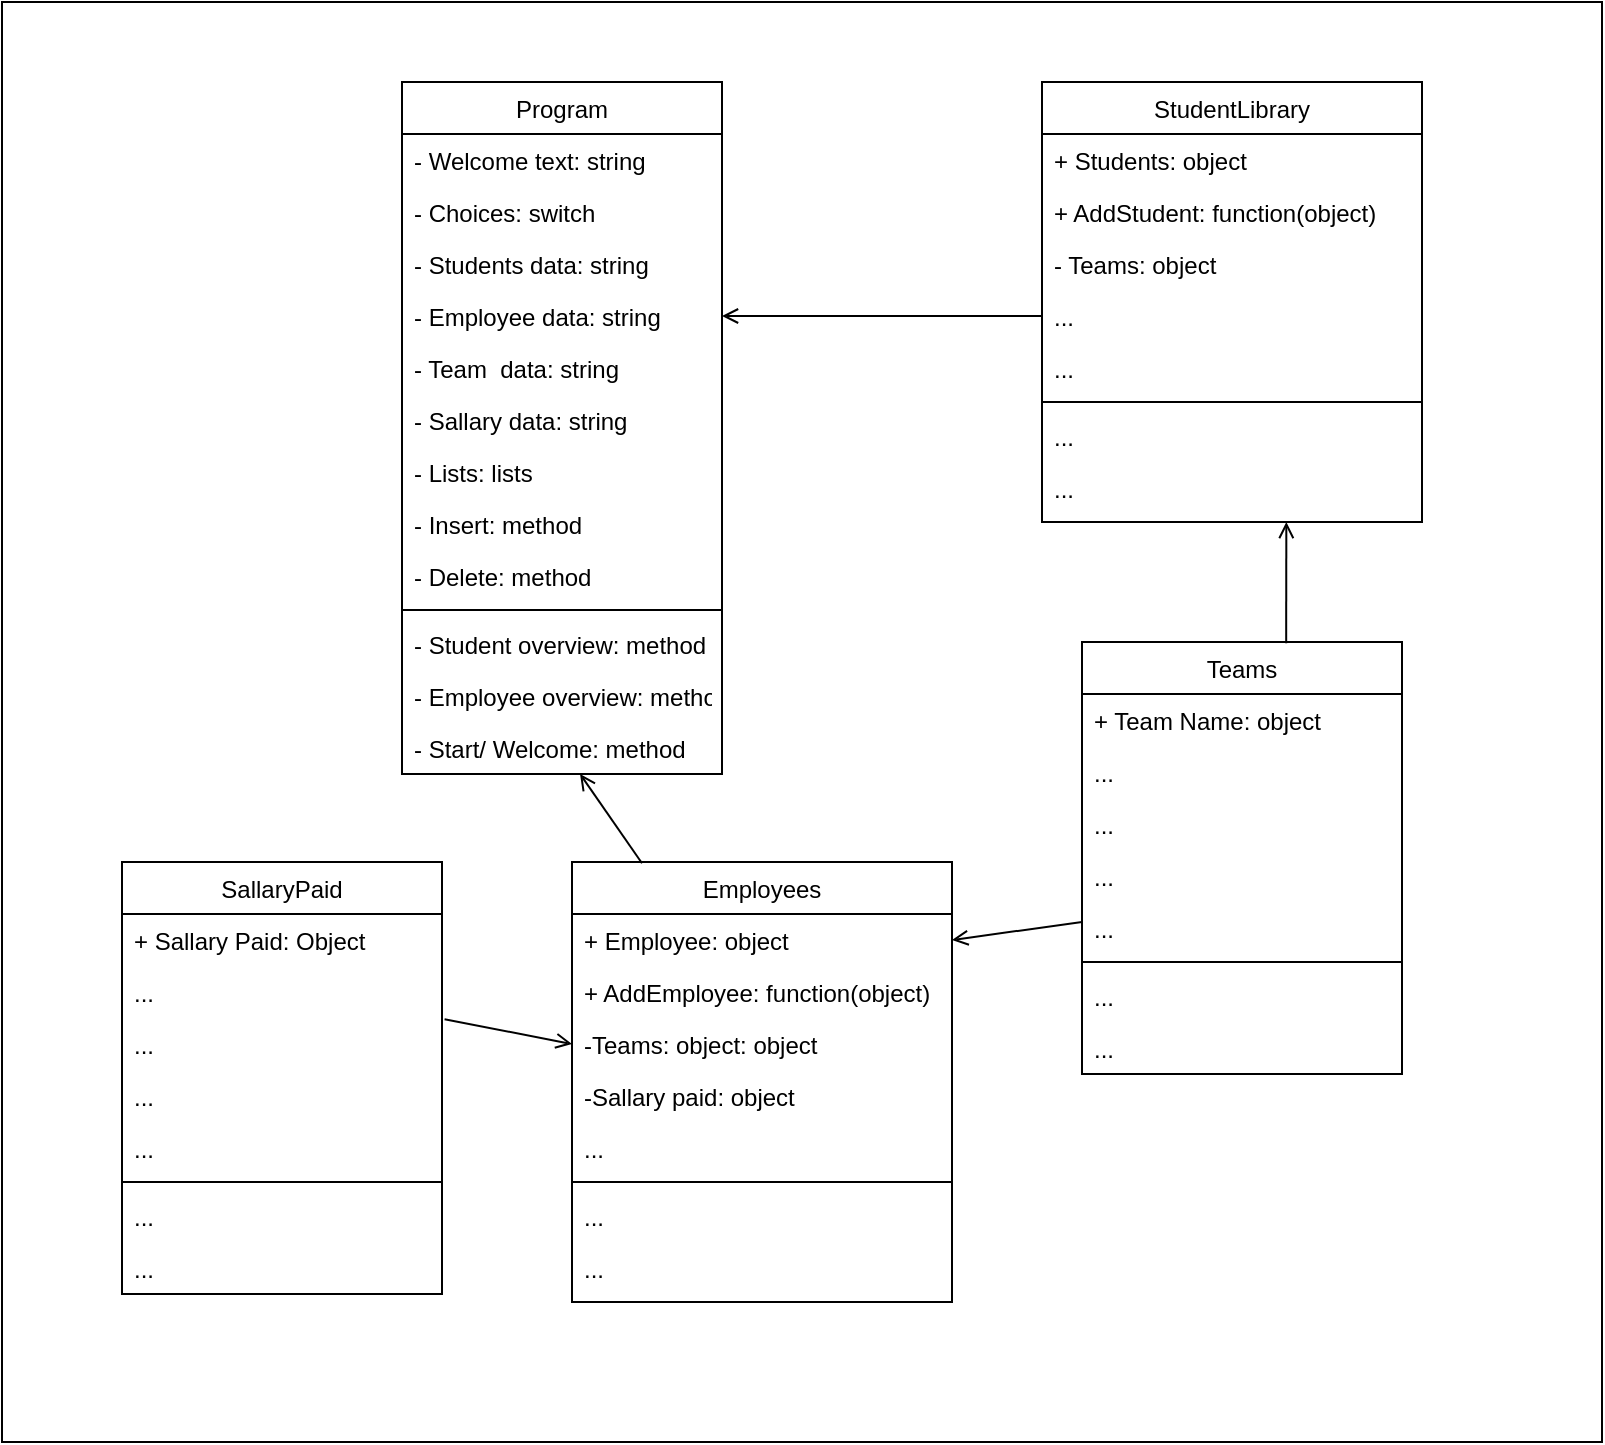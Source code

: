 <mxfile version="13.6.0" type="device"><diagram id="C5RBs43oDa-KdzZeNtuy" name="Page-1"><mxGraphModel dx="1865" dy="531" grid="1" gridSize="10" guides="1" tooltips="1" connect="1" arrows="1" fold="1" page="1" pageScale="1" pageWidth="827" pageHeight="1169" math="0" shadow="0"><root><mxCell id="WIyWlLk6GJQsqaUBKTNV-0"/><mxCell id="WIyWlLk6GJQsqaUBKTNV-1" parent="WIyWlLk6GJQsqaUBKTNV-0"/><mxCell id="zkfFHV4jXpPFQw0GAbJ--17" value="Program" style="swimlane;fontStyle=0;align=center;verticalAlign=top;childLayout=stackLayout;horizontal=1;startSize=26;horizontalStack=0;resizeParent=1;resizeLast=0;collapsible=1;marginBottom=0;rounded=0;shadow=0;strokeWidth=1;" parent="WIyWlLk6GJQsqaUBKTNV-1" vertex="1"><mxGeometry x="160" y="40" width="160" height="346" as="geometry"><mxRectangle x="550" y="140" width="160" height="26" as="alternateBounds"/></mxGeometry></mxCell><mxCell id="zkfFHV4jXpPFQw0GAbJ--18" value="- Welcome text: string" style="text;align=left;verticalAlign=top;spacingLeft=4;spacingRight=4;overflow=hidden;rotatable=0;points=[[0,0.5],[1,0.5]];portConstraint=eastwest;" parent="zkfFHV4jXpPFQw0GAbJ--17" vertex="1"><mxGeometry y="26" width="160" height="26" as="geometry"/></mxCell><mxCell id="zkfFHV4jXpPFQw0GAbJ--19" value="- Choices: switch" style="text;align=left;verticalAlign=top;spacingLeft=4;spacingRight=4;overflow=hidden;rotatable=0;points=[[0,0.5],[1,0.5]];portConstraint=eastwest;rounded=0;shadow=0;html=0;" parent="zkfFHV4jXpPFQw0GAbJ--17" vertex="1"><mxGeometry y="52" width="160" height="26" as="geometry"/></mxCell><mxCell id="zkfFHV4jXpPFQw0GAbJ--20" value="- Students data: string" style="text;align=left;verticalAlign=top;spacingLeft=4;spacingRight=4;overflow=hidden;rotatable=0;points=[[0,0.5],[1,0.5]];portConstraint=eastwest;rounded=0;shadow=0;html=0;" parent="zkfFHV4jXpPFQw0GAbJ--17" vertex="1"><mxGeometry y="78" width="160" height="26" as="geometry"/></mxCell><mxCell id="zkfFHV4jXpPFQw0GAbJ--21" value="- Employee data: string" style="text;align=left;verticalAlign=top;spacingLeft=4;spacingRight=4;overflow=hidden;rotatable=0;points=[[0,0.5],[1,0.5]];portConstraint=eastwest;rounded=0;shadow=0;html=0;" parent="zkfFHV4jXpPFQw0GAbJ--17" vertex="1"><mxGeometry y="104" width="160" height="26" as="geometry"/></mxCell><mxCell id="zkfFHV4jXpPFQw0GAbJ--22" value="- Team  data: string" style="text;align=left;verticalAlign=top;spacingLeft=4;spacingRight=4;overflow=hidden;rotatable=0;points=[[0,0.5],[1,0.5]];portConstraint=eastwest;rounded=0;shadow=0;html=0;" parent="zkfFHV4jXpPFQw0GAbJ--17" vertex="1"><mxGeometry y="130" width="160" height="26" as="geometry"/></mxCell><mxCell id="iswE3Ow0nPu1g5RY9pfr-43" value="- Sallary data: string" style="text;align=left;verticalAlign=top;spacingLeft=4;spacingRight=4;overflow=hidden;rotatable=0;points=[[0,0.5],[1,0.5]];portConstraint=eastwest;rounded=0;shadow=0;html=0;" parent="zkfFHV4jXpPFQw0GAbJ--17" vertex="1"><mxGeometry y="156" width="160" height="26" as="geometry"/></mxCell><mxCell id="iswE3Ow0nPu1g5RY9pfr-46" value="- Lists: lists" style="text;align=left;verticalAlign=top;spacingLeft=4;spacingRight=4;overflow=hidden;rotatable=0;points=[[0,0.5],[1,0.5]];portConstraint=eastwest;rounded=0;shadow=0;html=0;" parent="zkfFHV4jXpPFQw0GAbJ--17" vertex="1"><mxGeometry y="182" width="160" height="26" as="geometry"/></mxCell><mxCell id="iswE3Ow0nPu1g5RY9pfr-44" value="- Insert: method" style="text;align=left;verticalAlign=top;spacingLeft=4;spacingRight=4;overflow=hidden;rotatable=0;points=[[0,0.5],[1,0.5]];portConstraint=eastwest;rounded=0;shadow=0;html=0;" parent="zkfFHV4jXpPFQw0GAbJ--17" vertex="1"><mxGeometry y="208" width="160" height="26" as="geometry"/></mxCell><mxCell id="iswE3Ow0nPu1g5RY9pfr-45" value="- Delete: method" style="text;align=left;verticalAlign=top;spacingLeft=4;spacingRight=4;overflow=hidden;rotatable=0;points=[[0,0.5],[1,0.5]];portConstraint=eastwest;rounded=0;shadow=0;html=0;" parent="zkfFHV4jXpPFQw0GAbJ--17" vertex="1"><mxGeometry y="234" width="160" height="26" as="geometry"/></mxCell><mxCell id="zkfFHV4jXpPFQw0GAbJ--23" value="" style="line;html=1;strokeWidth=1;align=left;verticalAlign=middle;spacingTop=-1;spacingLeft=3;spacingRight=3;rotatable=0;labelPosition=right;points=[];portConstraint=eastwest;" parent="zkfFHV4jXpPFQw0GAbJ--17" vertex="1"><mxGeometry y="260" width="160" height="8" as="geometry"/></mxCell><mxCell id="zkfFHV4jXpPFQw0GAbJ--24" value="- Student overview: method" style="text;align=left;verticalAlign=top;spacingLeft=4;spacingRight=4;overflow=hidden;rotatable=0;points=[[0,0.5],[1,0.5]];portConstraint=eastwest;" parent="zkfFHV4jXpPFQw0GAbJ--17" vertex="1"><mxGeometry y="268" width="160" height="26" as="geometry"/></mxCell><mxCell id="zkfFHV4jXpPFQw0GAbJ--25" value="- Employee overview: method" style="text;align=left;verticalAlign=top;spacingLeft=4;spacingRight=4;overflow=hidden;rotatable=0;points=[[0,0.5],[1,0.5]];portConstraint=eastwest;" parent="zkfFHV4jXpPFQw0GAbJ--17" vertex="1"><mxGeometry y="294" width="160" height="26" as="geometry"/></mxCell><mxCell id="iswE3Ow0nPu1g5RY9pfr-40" value="- Start/ Welcome: method" style="text;align=left;verticalAlign=top;spacingLeft=4;spacingRight=4;overflow=hidden;rotatable=0;points=[[0,0.5],[1,0.5]];portConstraint=eastwest;" parent="zkfFHV4jXpPFQw0GAbJ--17" vertex="1"><mxGeometry y="320" width="160" height="26" as="geometry"/></mxCell><mxCell id="iswE3Ow0nPu1g5RY9pfr-0" value="StudentLibrary" style="swimlane;fontStyle=0;align=center;verticalAlign=top;childLayout=stackLayout;horizontal=1;startSize=26;horizontalStack=0;resizeParent=1;resizeLast=0;collapsible=1;marginBottom=0;rounded=0;shadow=0;strokeWidth=1;" parent="WIyWlLk6GJQsqaUBKTNV-1" vertex="1"><mxGeometry x="480" y="40" width="190" height="220" as="geometry"><mxRectangle x="550" y="140" width="160" height="26" as="alternateBounds"/></mxGeometry></mxCell><mxCell id="iswE3Ow0nPu1g5RY9pfr-1" value="+ Students: object" style="text;align=left;verticalAlign=top;spacingLeft=4;spacingRight=4;overflow=hidden;rotatable=0;points=[[0,0.5],[1,0.5]];portConstraint=eastwest;" parent="iswE3Ow0nPu1g5RY9pfr-0" vertex="1"><mxGeometry y="26" width="190" height="26" as="geometry"/></mxCell><mxCell id="iswE3Ow0nPu1g5RY9pfr-2" value="+ AddStudent: function(object)" style="text;align=left;verticalAlign=top;spacingLeft=4;spacingRight=4;overflow=hidden;rotatable=0;points=[[0,0.5],[1,0.5]];portConstraint=eastwest;rounded=0;shadow=0;html=0;" parent="iswE3Ow0nPu1g5RY9pfr-0" vertex="1"><mxGeometry y="52" width="190" height="26" as="geometry"/></mxCell><mxCell id="iswE3Ow0nPu1g5RY9pfr-3" value="- Teams: object" style="text;align=left;verticalAlign=top;spacingLeft=4;spacingRight=4;overflow=hidden;rotatable=0;points=[[0,0.5],[1,0.5]];portConstraint=eastwest;rounded=0;shadow=0;html=0;" parent="iswE3Ow0nPu1g5RY9pfr-0" vertex="1"><mxGeometry y="78" width="190" height="26" as="geometry"/></mxCell><mxCell id="iswE3Ow0nPu1g5RY9pfr-4" value="..." style="text;align=left;verticalAlign=top;spacingLeft=4;spacingRight=4;overflow=hidden;rotatable=0;points=[[0,0.5],[1,0.5]];portConstraint=eastwest;rounded=0;shadow=0;html=0;" parent="iswE3Ow0nPu1g5RY9pfr-0" vertex="1"><mxGeometry y="104" width="190" height="26" as="geometry"/></mxCell><mxCell id="iswE3Ow0nPu1g5RY9pfr-5" value="..." style="text;align=left;verticalAlign=top;spacingLeft=4;spacingRight=4;overflow=hidden;rotatable=0;points=[[0,0.5],[1,0.5]];portConstraint=eastwest;rounded=0;shadow=0;html=0;" parent="iswE3Ow0nPu1g5RY9pfr-0" vertex="1"><mxGeometry y="130" width="190" height="26" as="geometry"/></mxCell><mxCell id="iswE3Ow0nPu1g5RY9pfr-6" value="" style="line;html=1;strokeWidth=1;align=left;verticalAlign=middle;spacingTop=-1;spacingLeft=3;spacingRight=3;rotatable=0;labelPosition=right;points=[];portConstraint=eastwest;" parent="iswE3Ow0nPu1g5RY9pfr-0" vertex="1"><mxGeometry y="156" width="190" height="8" as="geometry"/></mxCell><mxCell id="iswE3Ow0nPu1g5RY9pfr-7" value="..." style="text;align=left;verticalAlign=top;spacingLeft=4;spacingRight=4;overflow=hidden;rotatable=0;points=[[0,0.5],[1,0.5]];portConstraint=eastwest;" parent="iswE3Ow0nPu1g5RY9pfr-0" vertex="1"><mxGeometry y="164" width="190" height="26" as="geometry"/></mxCell><mxCell id="iswE3Ow0nPu1g5RY9pfr-8" value="..." style="text;align=left;verticalAlign=top;spacingLeft=4;spacingRight=4;overflow=hidden;rotatable=0;points=[[0,0.5],[1,0.5]];portConstraint=eastwest;" parent="iswE3Ow0nPu1g5RY9pfr-0" vertex="1"><mxGeometry y="190" width="190" height="26" as="geometry"/></mxCell><mxCell id="iswE3Ow0nPu1g5RY9pfr-18" value="Teams" style="swimlane;fontStyle=0;align=center;verticalAlign=top;childLayout=stackLayout;horizontal=1;startSize=26;horizontalStack=0;resizeParent=1;resizeLast=0;collapsible=1;marginBottom=0;rounded=0;shadow=0;strokeWidth=1;" parent="WIyWlLk6GJQsqaUBKTNV-1" vertex="1"><mxGeometry x="500" y="320" width="160" height="216" as="geometry"><mxRectangle x="550" y="140" width="160" height="26" as="alternateBounds"/></mxGeometry></mxCell><mxCell id="iswE3Ow0nPu1g5RY9pfr-19" value="+ Team Name: object" style="text;align=left;verticalAlign=top;spacingLeft=4;spacingRight=4;overflow=hidden;rotatable=0;points=[[0,0.5],[1,0.5]];portConstraint=eastwest;" parent="iswE3Ow0nPu1g5RY9pfr-18" vertex="1"><mxGeometry y="26" width="160" height="26" as="geometry"/></mxCell><mxCell id="iswE3Ow0nPu1g5RY9pfr-20" value="..." style="text;align=left;verticalAlign=top;spacingLeft=4;spacingRight=4;overflow=hidden;rotatable=0;points=[[0,0.5],[1,0.5]];portConstraint=eastwest;rounded=0;shadow=0;html=0;" parent="iswE3Ow0nPu1g5RY9pfr-18" vertex="1"><mxGeometry y="52" width="160" height="26" as="geometry"/></mxCell><mxCell id="iswE3Ow0nPu1g5RY9pfr-21" value="..." style="text;align=left;verticalAlign=top;spacingLeft=4;spacingRight=4;overflow=hidden;rotatable=0;points=[[0,0.5],[1,0.5]];portConstraint=eastwest;rounded=0;shadow=0;html=0;" parent="iswE3Ow0nPu1g5RY9pfr-18" vertex="1"><mxGeometry y="78" width="160" height="26" as="geometry"/></mxCell><mxCell id="iswE3Ow0nPu1g5RY9pfr-22" value="..." style="text;align=left;verticalAlign=top;spacingLeft=4;spacingRight=4;overflow=hidden;rotatable=0;points=[[0,0.5],[1,0.5]];portConstraint=eastwest;rounded=0;shadow=0;html=0;" parent="iswE3Ow0nPu1g5RY9pfr-18" vertex="1"><mxGeometry y="104" width="160" height="26" as="geometry"/></mxCell><mxCell id="iswE3Ow0nPu1g5RY9pfr-23" value="..." style="text;align=left;verticalAlign=top;spacingLeft=4;spacingRight=4;overflow=hidden;rotatable=0;points=[[0,0.5],[1,0.5]];portConstraint=eastwest;rounded=0;shadow=0;html=0;" parent="iswE3Ow0nPu1g5RY9pfr-18" vertex="1"><mxGeometry y="130" width="160" height="26" as="geometry"/></mxCell><mxCell id="iswE3Ow0nPu1g5RY9pfr-24" value="" style="line;html=1;strokeWidth=1;align=left;verticalAlign=middle;spacingTop=-1;spacingLeft=3;spacingRight=3;rotatable=0;labelPosition=right;points=[];portConstraint=eastwest;" parent="iswE3Ow0nPu1g5RY9pfr-18" vertex="1"><mxGeometry y="156" width="160" height="8" as="geometry"/></mxCell><mxCell id="iswE3Ow0nPu1g5RY9pfr-25" value="..." style="text;align=left;verticalAlign=top;spacingLeft=4;spacingRight=4;overflow=hidden;rotatable=0;points=[[0,0.5],[1,0.5]];portConstraint=eastwest;" parent="iswE3Ow0nPu1g5RY9pfr-18" vertex="1"><mxGeometry y="164" width="160" height="26" as="geometry"/></mxCell><mxCell id="iswE3Ow0nPu1g5RY9pfr-26" value="..." style="text;align=left;verticalAlign=top;spacingLeft=4;spacingRight=4;overflow=hidden;rotatable=0;points=[[0,0.5],[1,0.5]];portConstraint=eastwest;" parent="iswE3Ow0nPu1g5RY9pfr-18" vertex="1"><mxGeometry y="190" width="160" height="26" as="geometry"/></mxCell><mxCell id="iswE3Ow0nPu1g5RY9pfr-9" value="Employees" style="swimlane;fontStyle=0;align=center;verticalAlign=top;childLayout=stackLayout;horizontal=1;startSize=26;horizontalStack=0;resizeParent=1;resizeLast=0;collapsible=1;marginBottom=0;rounded=0;shadow=0;strokeWidth=1;" parent="WIyWlLk6GJQsqaUBKTNV-1" vertex="1"><mxGeometry x="245" y="430" width="190" height="220" as="geometry"><mxRectangle x="550" y="140" width="160" height="26" as="alternateBounds"/></mxGeometry></mxCell><mxCell id="iswE3Ow0nPu1g5RY9pfr-10" value="+ Employee: object" style="text;align=left;verticalAlign=top;spacingLeft=4;spacingRight=4;overflow=hidden;rotatable=0;points=[[0,0.5],[1,0.5]];portConstraint=eastwest;" parent="iswE3Ow0nPu1g5RY9pfr-9" vertex="1"><mxGeometry y="26" width="190" height="26" as="geometry"/></mxCell><mxCell id="iswE3Ow0nPu1g5RY9pfr-11" value="+ AddEmployee: function(object)" style="text;align=left;verticalAlign=top;spacingLeft=4;spacingRight=4;overflow=hidden;rotatable=0;points=[[0,0.5],[1,0.5]];portConstraint=eastwest;rounded=0;shadow=0;html=0;" parent="iswE3Ow0nPu1g5RY9pfr-9" vertex="1"><mxGeometry y="52" width="190" height="26" as="geometry"/></mxCell><mxCell id="iswE3Ow0nPu1g5RY9pfr-12" value="-Teams: object: object" style="text;align=left;verticalAlign=top;spacingLeft=4;spacingRight=4;overflow=hidden;rotatable=0;points=[[0,0.5],[1,0.5]];portConstraint=eastwest;rounded=0;shadow=0;html=0;" parent="iswE3Ow0nPu1g5RY9pfr-9" vertex="1"><mxGeometry y="78" width="190" height="26" as="geometry"/></mxCell><mxCell id="iswE3Ow0nPu1g5RY9pfr-13" value="-Sallary paid: object" style="text;align=left;verticalAlign=top;spacingLeft=4;spacingRight=4;overflow=hidden;rotatable=0;points=[[0,0.5],[1,0.5]];portConstraint=eastwest;rounded=0;shadow=0;html=0;" parent="iswE3Ow0nPu1g5RY9pfr-9" vertex="1"><mxGeometry y="104" width="190" height="26" as="geometry"/></mxCell><mxCell id="iswE3Ow0nPu1g5RY9pfr-14" value="..." style="text;align=left;verticalAlign=top;spacingLeft=4;spacingRight=4;overflow=hidden;rotatable=0;points=[[0,0.5],[1,0.5]];portConstraint=eastwest;rounded=0;shadow=0;html=0;" parent="iswE3Ow0nPu1g5RY9pfr-9" vertex="1"><mxGeometry y="130" width="190" height="26" as="geometry"/></mxCell><mxCell id="iswE3Ow0nPu1g5RY9pfr-15" value="" style="line;html=1;strokeWidth=1;align=left;verticalAlign=middle;spacingTop=-1;spacingLeft=3;spacingRight=3;rotatable=0;labelPosition=right;points=[];portConstraint=eastwest;" parent="iswE3Ow0nPu1g5RY9pfr-9" vertex="1"><mxGeometry y="156" width="190" height="8" as="geometry"/></mxCell><mxCell id="iswE3Ow0nPu1g5RY9pfr-16" value="..." style="text;align=left;verticalAlign=top;spacingLeft=4;spacingRight=4;overflow=hidden;rotatable=0;points=[[0,0.5],[1,0.5]];portConstraint=eastwest;" parent="iswE3Ow0nPu1g5RY9pfr-9" vertex="1"><mxGeometry y="164" width="190" height="26" as="geometry"/></mxCell><mxCell id="iswE3Ow0nPu1g5RY9pfr-17" value="..." style="text;align=left;verticalAlign=top;spacingLeft=4;spacingRight=4;overflow=hidden;rotatable=0;points=[[0,0.5],[1,0.5]];portConstraint=eastwest;" parent="iswE3Ow0nPu1g5RY9pfr-9" vertex="1"><mxGeometry y="190" width="190" height="26" as="geometry"/></mxCell><mxCell id="iswE3Ow0nPu1g5RY9pfr-47" value="" style="endArrow=open;html=1;endFill=0;entryX=1;entryY=0.5;entryDx=0;entryDy=0;exitX=0;exitY=0.5;exitDx=0;exitDy=0;" parent="WIyWlLk6GJQsqaUBKTNV-1" source="iswE3Ow0nPu1g5RY9pfr-4" target="zkfFHV4jXpPFQw0GAbJ--21" edge="1"><mxGeometry width="50" height="50" relative="1" as="geometry"><mxPoint x="400" y="260" as="sourcePoint"/><mxPoint x="450" y="210" as="targetPoint"/></mxGeometry></mxCell><mxCell id="iswE3Ow0nPu1g5RY9pfr-48" value="" style="endArrow=open;html=1;endFill=0;entryX=0.643;entryY=1.154;entryDx=0;entryDy=0;exitX=0.638;exitY=0.003;exitDx=0;exitDy=0;exitPerimeter=0;entryPerimeter=0;" parent="WIyWlLk6GJQsqaUBKTNV-1" source="iswE3Ow0nPu1g5RY9pfr-18" target="iswE3Ow0nPu1g5RY9pfr-8" edge="1"><mxGeometry width="50" height="50" relative="1" as="geometry"><mxPoint x="680" y="290" as="sourcePoint"/><mxPoint x="520" y="290" as="targetPoint"/></mxGeometry></mxCell><mxCell id="iswE3Ow0nPu1g5RY9pfr-49" value="" style="endArrow=open;html=1;endFill=0;exitX=0.638;exitY=0.003;exitDx=0;exitDy=0;exitPerimeter=0;" parent="WIyWlLk6GJQsqaUBKTNV-1" target="iswE3Ow0nPu1g5RY9pfr-40" edge="1"><mxGeometry width="50" height="50" relative="1" as="geometry"><mxPoint x="280.0" y="430.648" as="sourcePoint"/><mxPoint x="280.09" y="370.004" as="targetPoint"/></mxGeometry></mxCell><mxCell id="iswE3Ow0nPu1g5RY9pfr-50" value="" style="endArrow=open;html=1;endFill=0;exitX=0;exitY=0.5;exitDx=0;exitDy=0;entryX=1;entryY=0.5;entryDx=0;entryDy=0;" parent="WIyWlLk6GJQsqaUBKTNV-1" target="iswE3Ow0nPu1g5RY9pfr-10" edge="1"><mxGeometry width="50" height="50" relative="1" as="geometry"><mxPoint x="500" y="460" as="sourcePoint"/><mxPoint x="440" y="460" as="targetPoint"/></mxGeometry></mxCell><mxCell id="iswE3Ow0nPu1g5RY9pfr-51" value="" style="endArrow=open;html=1;endFill=0;entryX=0;entryY=0.5;entryDx=0;entryDy=0;exitX=1.008;exitY=0.023;exitDx=0;exitDy=0;exitPerimeter=0;" parent="WIyWlLk6GJQsqaUBKTNV-1" source="iswE3Ow0nPu1g5RY9pfr-30" target="iswE3Ow0nPu1g5RY9pfr-12" edge="1"><mxGeometry width="50" height="50" relative="1" as="geometry"><mxPoint x="300" y="670" as="sourcePoint"/><mxPoint x="140" y="670" as="targetPoint"/></mxGeometry></mxCell><mxCell id="iswE3Ow0nPu1g5RY9pfr-27" value="SallaryPaid" style="swimlane;fontStyle=0;align=center;verticalAlign=top;childLayout=stackLayout;horizontal=1;startSize=26;horizontalStack=0;resizeParent=1;resizeLast=0;collapsible=1;marginBottom=0;rounded=0;shadow=0;strokeWidth=1;" parent="WIyWlLk6GJQsqaUBKTNV-1" vertex="1"><mxGeometry x="20" y="430" width="160" height="216" as="geometry"><mxRectangle x="550" y="140" width="160" height="26" as="alternateBounds"/></mxGeometry></mxCell><mxCell id="iswE3Ow0nPu1g5RY9pfr-28" value="+ Sallary Paid: Object" style="text;align=left;verticalAlign=top;spacingLeft=4;spacingRight=4;overflow=hidden;rotatable=0;points=[[0,0.5],[1,0.5]];portConstraint=eastwest;" parent="iswE3Ow0nPu1g5RY9pfr-27" vertex="1"><mxGeometry y="26" width="160" height="26" as="geometry"/></mxCell><mxCell id="iswE3Ow0nPu1g5RY9pfr-29" value="..." style="text;align=left;verticalAlign=top;spacingLeft=4;spacingRight=4;overflow=hidden;rotatable=0;points=[[0,0.5],[1,0.5]];portConstraint=eastwest;rounded=0;shadow=0;html=0;" parent="iswE3Ow0nPu1g5RY9pfr-27" vertex="1"><mxGeometry y="52" width="160" height="26" as="geometry"/></mxCell><mxCell id="iswE3Ow0nPu1g5RY9pfr-30" value="..." style="text;align=left;verticalAlign=top;spacingLeft=4;spacingRight=4;overflow=hidden;rotatable=0;points=[[0,0.5],[1,0.5]];portConstraint=eastwest;rounded=0;shadow=0;html=0;" parent="iswE3Ow0nPu1g5RY9pfr-27" vertex="1"><mxGeometry y="78" width="160" height="26" as="geometry"/></mxCell><mxCell id="iswE3Ow0nPu1g5RY9pfr-31" value="..." style="text;align=left;verticalAlign=top;spacingLeft=4;spacingRight=4;overflow=hidden;rotatable=0;points=[[0,0.5],[1,0.5]];portConstraint=eastwest;rounded=0;shadow=0;html=0;" parent="iswE3Ow0nPu1g5RY9pfr-27" vertex="1"><mxGeometry y="104" width="160" height="26" as="geometry"/></mxCell><mxCell id="iswE3Ow0nPu1g5RY9pfr-32" value="..." style="text;align=left;verticalAlign=top;spacingLeft=4;spacingRight=4;overflow=hidden;rotatable=0;points=[[0,0.5],[1,0.5]];portConstraint=eastwest;rounded=0;shadow=0;html=0;" parent="iswE3Ow0nPu1g5RY9pfr-27" vertex="1"><mxGeometry y="130" width="160" height="26" as="geometry"/></mxCell><mxCell id="iswE3Ow0nPu1g5RY9pfr-33" value="" style="line;html=1;strokeWidth=1;align=left;verticalAlign=middle;spacingTop=-1;spacingLeft=3;spacingRight=3;rotatable=0;labelPosition=right;points=[];portConstraint=eastwest;" parent="iswE3Ow0nPu1g5RY9pfr-27" vertex="1"><mxGeometry y="156" width="160" height="8" as="geometry"/></mxCell><mxCell id="iswE3Ow0nPu1g5RY9pfr-34" value="..." style="text;align=left;verticalAlign=top;spacingLeft=4;spacingRight=4;overflow=hidden;rotatable=0;points=[[0,0.5],[1,0.5]];portConstraint=eastwest;" parent="iswE3Ow0nPu1g5RY9pfr-27" vertex="1"><mxGeometry y="164" width="160" height="26" as="geometry"/></mxCell><mxCell id="iswE3Ow0nPu1g5RY9pfr-35" value="..." style="text;align=left;verticalAlign=top;spacingLeft=4;spacingRight=4;overflow=hidden;rotatable=0;points=[[0,0.5],[1,0.5]];portConstraint=eastwest;" parent="iswE3Ow0nPu1g5RY9pfr-27" vertex="1"><mxGeometry y="190" width="160" height="26" as="geometry"/></mxCell><mxCell id="OlN5b_PseKxkCmNQxbsb-0" value="" style="rounded=0;whiteSpace=wrap;html=1;fillColor=none;" vertex="1" parent="WIyWlLk6GJQsqaUBKTNV-1"><mxGeometry x="-40" width="800" height="720" as="geometry"/></mxCell></root></mxGraphModel></diagram></mxfile>
